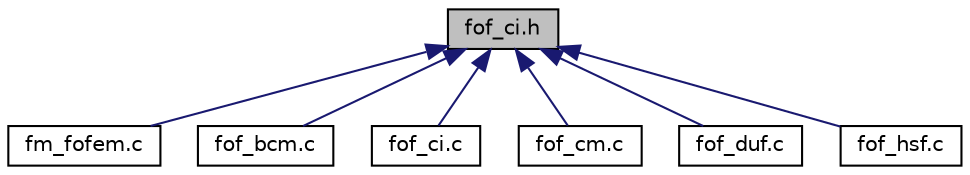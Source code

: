digraph "fof_ci.h"
{
  edge [fontname="Helvetica",fontsize="10",labelfontname="Helvetica",labelfontsize="10"];
  node [fontname="Helvetica",fontsize="10",shape=record];
  Node1 [label="fof_ci.h",height=0.2,width=0.4,color="black", fillcolor="grey75", style="filled", fontcolor="black"];
  Node1 -> Node2 [dir="back",color="midnightblue",fontsize="10",style="solid",fontname="Helvetica"];
  Node2 [label="fm_fofem.c",height=0.2,width=0.4,color="black", fillcolor="white", style="filled",URL="$fm__fofem_8c.html"];
  Node1 -> Node3 [dir="back",color="midnightblue",fontsize="10",style="solid",fontname="Helvetica"];
  Node3 [label="fof_bcm.c",height=0.2,width=0.4,color="black", fillcolor="white", style="filled",URL="$fof__bcm_8c.html"];
  Node1 -> Node4 [dir="back",color="midnightblue",fontsize="10",style="solid",fontname="Helvetica"];
  Node4 [label="fof_ci.c",height=0.2,width=0.4,color="black", fillcolor="white", style="filled",URL="$fof__ci_8c.html"];
  Node1 -> Node5 [dir="back",color="midnightblue",fontsize="10",style="solid",fontname="Helvetica"];
  Node5 [label="fof_cm.c",height=0.2,width=0.4,color="black", fillcolor="white", style="filled",URL="$fof__cm_8c.html"];
  Node1 -> Node6 [dir="back",color="midnightblue",fontsize="10",style="solid",fontname="Helvetica"];
  Node6 [label="fof_duf.c",height=0.2,width=0.4,color="black", fillcolor="white", style="filled",URL="$fof__duf_8c.html"];
  Node1 -> Node7 [dir="back",color="midnightblue",fontsize="10",style="solid",fontname="Helvetica"];
  Node7 [label="fof_hsf.c",height=0.2,width=0.4,color="black", fillcolor="white", style="filled",URL="$fof__hsf_8c.html"];
}
